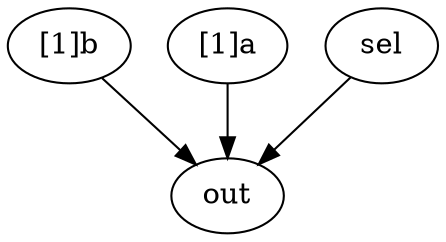 strict digraph "" {
	"[1]b"	[complexity=2,
		importance=0.636363488065,
		rank=0.318181744033];
	out	[complexity=0,
		importance=0.454545232098,
		rank=0.0];
	"[1]b" -> out;
	"[1]a"	[complexity=2,
		importance=0.636363488065,
		rank=0.318181744033];
	"[1]a" -> out;
	sel	[complexity=1,
		importance=1.09090872016,
		rank=1.09090872016];
	sel -> out;
}
